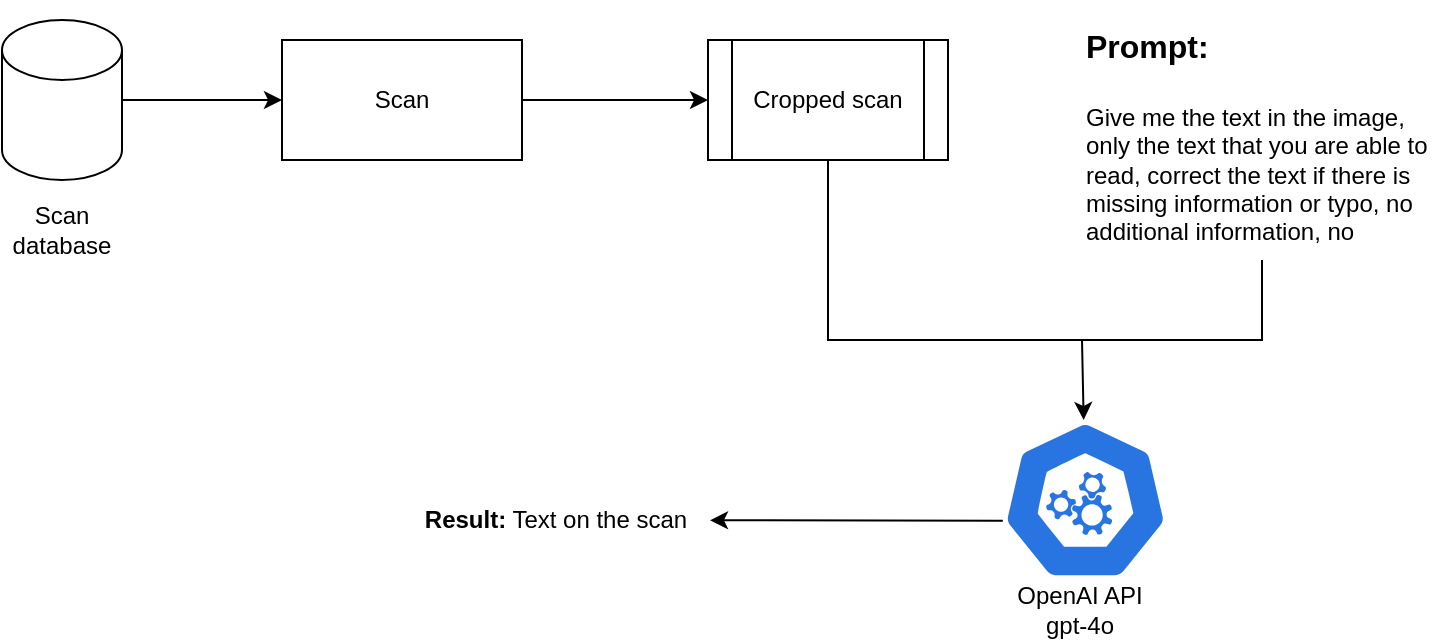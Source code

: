 <mxfile version="24.4.4" type="device">
  <diagram name="Page-1" id="_7Ak6aFFo15ZN1z-7NYE">
    <mxGraphModel dx="913" dy="495" grid="1" gridSize="10" guides="1" tooltips="1" connect="1" arrows="1" fold="1" page="1" pageScale="1" pageWidth="827" pageHeight="1169" math="0" shadow="0">
      <root>
        <mxCell id="0" />
        <mxCell id="1" parent="0" />
        <mxCell id="sbEwXr83FI8Pr9wkmPXc-1" value="" style="shape=cylinder3;whiteSpace=wrap;html=1;boundedLbl=1;backgroundOutline=1;size=15;" vertex="1" parent="1">
          <mxGeometry x="60" y="160" width="60" height="80" as="geometry" />
        </mxCell>
        <mxCell id="sbEwXr83FI8Pr9wkmPXc-2" value="Scan database" style="text;html=1;align=center;verticalAlign=middle;whiteSpace=wrap;rounded=0;" vertex="1" parent="1">
          <mxGeometry x="60" y="250" width="60" height="30" as="geometry" />
        </mxCell>
        <mxCell id="sbEwXr83FI8Pr9wkmPXc-4" value="Scan" style="rounded=0;whiteSpace=wrap;html=1;" vertex="1" parent="1">
          <mxGeometry x="200" y="170" width="120" height="60" as="geometry" />
        </mxCell>
        <mxCell id="sbEwXr83FI8Pr9wkmPXc-5" value="Cropped scan" style="shape=process;whiteSpace=wrap;html=1;backgroundOutline=1;" vertex="1" parent="1">
          <mxGeometry x="413" y="170" width="120" height="60" as="geometry" />
        </mxCell>
        <mxCell id="sbEwXr83FI8Pr9wkmPXc-6" value="" style="aspect=fixed;sketch=0;html=1;dashed=0;whitespace=wrap;verticalLabelPosition=bottom;verticalAlign=top;fillColor=#2875E2;strokeColor=#ffffff;points=[[0.005,0.63,0],[0.1,0.2,0],[0.9,0.2,0],[0.5,0,0],[0.995,0.63,0],[0.72,0.99,0],[0.5,1,0],[0.28,0.99,0]];shape=mxgraph.kubernetes.icon2;prIcon=api" vertex="1" parent="1">
          <mxGeometry x="560" y="360" width="83.33" height="80" as="geometry" />
        </mxCell>
        <mxCell id="sbEwXr83FI8Pr9wkmPXc-7" value="OpenAI API&lt;div&gt;gpt-4o&lt;/div&gt;" style="text;html=1;align=center;verticalAlign=middle;whiteSpace=wrap;rounded=0;" vertex="1" parent="1">
          <mxGeometry x="554.99" y="440" width="88.34" height="30" as="geometry" />
        </mxCell>
        <mxCell id="sbEwXr83FI8Pr9wkmPXc-8" value="" style="endArrow=classic;html=1;rounded=0;exitX=1;exitY=0.5;exitDx=0;exitDy=0;exitPerimeter=0;entryX=0;entryY=0.5;entryDx=0;entryDy=0;" edge="1" parent="1" source="sbEwXr83FI8Pr9wkmPXc-1" target="sbEwXr83FI8Pr9wkmPXc-4">
          <mxGeometry width="50" height="50" relative="1" as="geometry">
            <mxPoint x="390" y="320" as="sourcePoint" />
            <mxPoint x="440" y="270" as="targetPoint" />
          </mxGeometry>
        </mxCell>
        <mxCell id="sbEwXr83FI8Pr9wkmPXc-9" value="" style="endArrow=classic;html=1;rounded=0;exitX=1;exitY=0.5;exitDx=0;exitDy=0;entryX=0;entryY=0.5;entryDx=0;entryDy=0;" edge="1" parent="1" source="sbEwXr83FI8Pr9wkmPXc-4" target="sbEwXr83FI8Pr9wkmPXc-5">
          <mxGeometry width="50" height="50" relative="1" as="geometry">
            <mxPoint x="390" y="320" as="sourcePoint" />
            <mxPoint x="440" y="270" as="targetPoint" />
          </mxGeometry>
        </mxCell>
        <mxCell id="sbEwXr83FI8Pr9wkmPXc-11" value="&lt;h1 style=&quot;margin-top: 0px;&quot;&gt;&lt;font style=&quot;font-size: 16px;&quot;&gt;Prompt:&lt;/font&gt;&lt;/h1&gt;&lt;p&gt;Give me the text in the image, only the text that you are able to read, correct the text if there is missing information or typo, no additional information, no markdown element only &#39;\n&#39;:&lt;/p&gt;" style="text;html=1;whiteSpace=wrap;overflow=hidden;rounded=0;" vertex="1" parent="1">
          <mxGeometry x="600" y="150" width="180" height="120" as="geometry" />
        </mxCell>
        <mxCell id="sbEwXr83FI8Pr9wkmPXc-12" value="" style="endArrow=classic;html=1;rounded=0;exitX=0.5;exitY=1;exitDx=0;exitDy=0;" edge="1" parent="1" source="sbEwXr83FI8Pr9wkmPXc-5" target="sbEwXr83FI8Pr9wkmPXc-6">
          <mxGeometry width="50" height="50" relative="1" as="geometry">
            <mxPoint x="570" y="290" as="sourcePoint" />
            <mxPoint x="590" y="320" as="targetPoint" />
            <Array as="points">
              <mxPoint x="473" y="320" />
              <mxPoint x="600" y="320" />
            </Array>
          </mxGeometry>
        </mxCell>
        <mxCell id="sbEwXr83FI8Pr9wkmPXc-13" value="" style="endArrow=none;html=1;rounded=0;" edge="1" parent="1">
          <mxGeometry width="50" height="50" relative="1" as="geometry">
            <mxPoint x="600" y="320" as="sourcePoint" />
            <mxPoint x="690" y="280" as="targetPoint" />
            <Array as="points">
              <mxPoint x="690" y="320" />
            </Array>
          </mxGeometry>
        </mxCell>
        <mxCell id="sbEwXr83FI8Pr9wkmPXc-14" value="" style="endArrow=classic;html=1;rounded=0;exitX=0.005;exitY=0.63;exitDx=0;exitDy=0;exitPerimeter=0;" edge="1" parent="1" source="sbEwXr83FI8Pr9wkmPXc-6" target="sbEwXr83FI8Pr9wkmPXc-15">
          <mxGeometry width="50" height="50" relative="1" as="geometry">
            <mxPoint x="380" y="310" as="sourcePoint" />
            <mxPoint x="440" y="410" as="targetPoint" />
          </mxGeometry>
        </mxCell>
        <mxCell id="sbEwXr83FI8Pr9wkmPXc-15" value="&lt;b&gt;Result:&lt;/b&gt; Text on the scan" style="text;html=1;align=center;verticalAlign=middle;whiteSpace=wrap;rounded=0;" vertex="1" parent="1">
          <mxGeometry x="260" y="395" width="154" height="30" as="geometry" />
        </mxCell>
      </root>
    </mxGraphModel>
  </diagram>
</mxfile>
